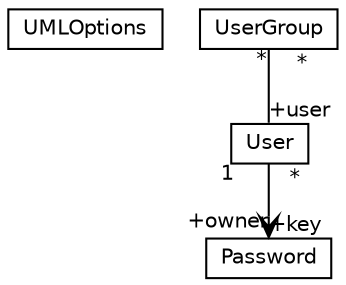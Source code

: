 #!/usr/local/bin/dot
#
# Class diagram 
# Generated by UMLGraph version R5_6-9-g37cd34 (http://www.umlgraph.org/)
#

digraph G {
graph [fontnames="svg"]
edge [fontname="Helvetica",fontsize=10,labelfontname="Helvetica",labelfontsize=10,color="black"];
node [fontname="Helvetica",fontcolor="black",fontsize=10,shape=plaintext,margin=0,width=0,height=0];
nodesep=0.25;
ranksep=0.5;
// a.b.c.UMLOptions
c50 [label=<<table title="a.b.c.UMLOptions" border="0" cellborder="1" cellspacing="0" cellpadding="2"><tr><td><table border="0" cellspacing="0" cellpadding="1"><tr><td align="center" balign="center"> UMLOptions </td></tr></table></td></tr></table>>];
// a.b.c.UserGroup
c51 [label=<<table title="a.b.c.UserGroup" border="0" cellborder="1" cellspacing="0" cellpadding="2"><tr><td><table border="0" cellspacing="0" cellpadding="1"><tr><td align="center" balign="center"> UserGroup </td></tr></table></td></tr></table>>];
// a.b.c.User
c52 [label=<<table title="a.b.c.User" border="0" cellborder="1" cellspacing="0" cellpadding="2"><tr><td><table border="0" cellspacing="0" cellpadding="1"><tr><td align="center" balign="center"> User </td></tr></table></td></tr></table>>];
// a.b.c.Password
c53 [label=<<table title="a.b.c.Password" border="0" cellborder="1" cellspacing="0" cellpadding="2"><tr><td><table border="0" cellspacing="0" cellpadding="1"><tr><td align="center" balign="center"> Password </td></tr></table></td></tr></table>>];
// a.b.c.UserGroup assoc a.b.c.User
c51 -> c52 [arrowhead=none,weight=2,taillabel="*", headlabel="*\n\n+user "];
// a.b.c.User navassoc a.b.c.Password
c52 -> c53 [arrowhead=open,weight=1,taillabel="1\n\n+owner\r", headlabel="*\n\n+key"];
}

